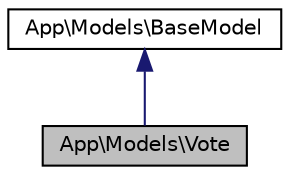 digraph "App\Models\Vote"
{
 // LATEX_PDF_SIZE
  edge [fontname="Helvetica",fontsize="10",labelfontname="Helvetica",labelfontsize="10"];
  node [fontname="Helvetica",fontsize="10",shape=record];
  Node1 [label="App\\Models\\Vote",height=0.2,width=0.4,color="black", fillcolor="grey75", style="filled", fontcolor="black",tooltip=" "];
  Node2 -> Node1 [dir="back",color="midnightblue",fontsize="10",style="solid",fontname="Helvetica"];
  Node2 [label="App\\Models\\BaseModel",height=0.2,width=0.4,color="black", fillcolor="white", style="filled",URL="$classApp_1_1Models_1_1BaseModel.html",tooltip=" "];
}
